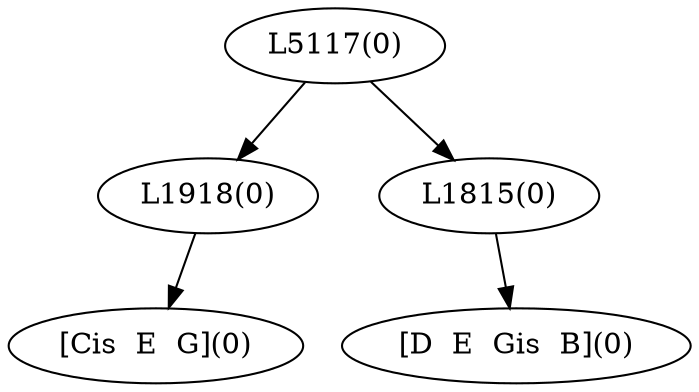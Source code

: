 digraph sample{
"L1918(0)"->"[Cis  E  G](0)"
"L1815(0)"->"[D  E  Gis  B](0)"
"L5117(0)"->"L1918(0)"
"L5117(0)"->"L1815(0)"
{rank = min; "L5117(0)"}
{rank = same; "L1918(0)"; "L1815(0)";}
{rank = max; "[Cis  E  G](0)"; "[D  E  Gis  B](0)";}
}